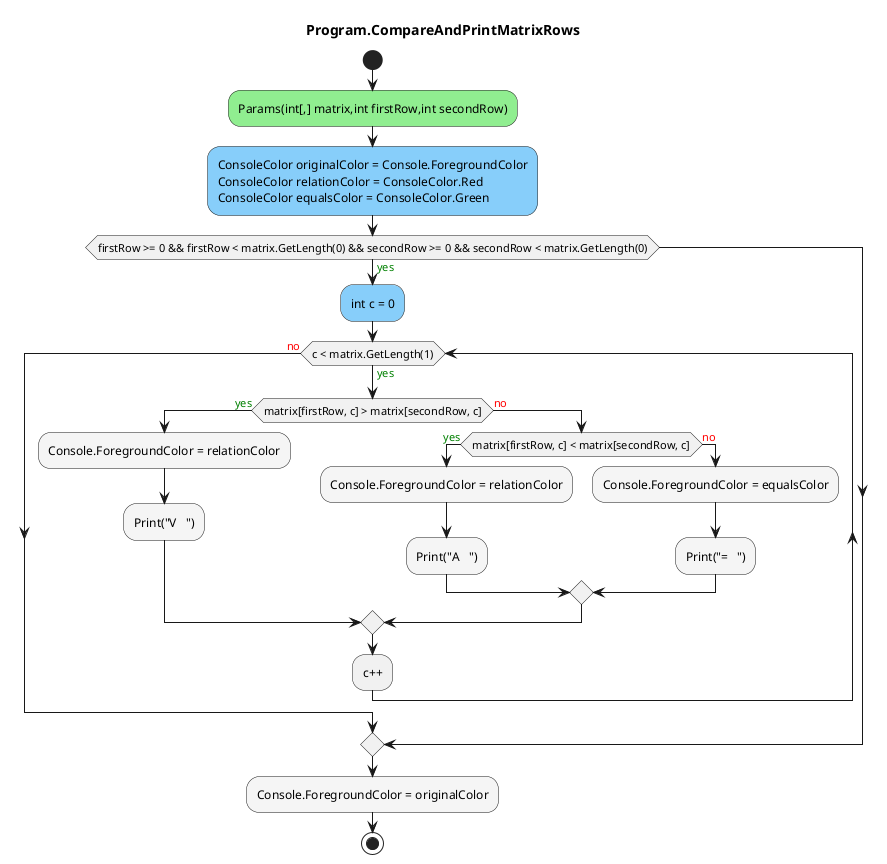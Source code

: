 @startuml Program.CompareAndPrintMatrixRows
title Program.CompareAndPrintMatrixRows
start
#LightGreen:Params(int[,] matrix,int firstRow,int secondRow);
#LightSkyBlue:ConsoleColor originalColor = Console.ForegroundColor\nConsoleColor relationColor = ConsoleColor.Red\nConsoleColor equalsColor = ConsoleColor.Green;
if (firstRow >= 0 && firstRow < matrix.GetLength(0) && secondRow >= 0 && secondRow < matrix.GetLength(0)) then (<color:green>yes)
        #LightSkyBlue:int c = 0;
        while (c < matrix.GetLength(1)) is (<color:green>yes)
                if (matrix[firstRow, c] > matrix[secondRow, c]) then (<color:green>yes)
                        #WhiteSmoke:Console.ForegroundColor = relationColor;
                        #WhiteSmoke:Print("V   ");
                    else (<color:red>no)
                        if (matrix[firstRow, c] < matrix[secondRow, c]) then (<color:green>yes)
                                #WhiteSmoke:Console.ForegroundColor = relationColor;
                                #WhiteSmoke:Print("A   ");
                            else (<color:red>no)
                                    #WhiteSmoke:Console.ForegroundColor = equalsColor;
                                    #WhiteSmoke:Print("=   ");
                        endif
                endif
        :c++;
        endwhile (<color:red>no)
endif
#WhiteSmoke:Console.ForegroundColor = originalColor;
stop
@enduml
